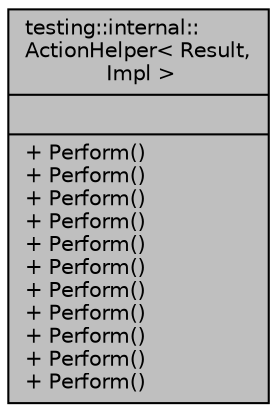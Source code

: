 digraph "testing::internal::ActionHelper&lt; Result, Impl &gt;"
{
  edge [fontname="Helvetica",fontsize="10",labelfontname="Helvetica",labelfontsize="10"];
  node [fontname="Helvetica",fontsize="10",shape=record];
  Node1 [label="{testing::internal::\lActionHelper\< Result,\l Impl \>\n||+ Perform()\l+ Perform()\l+ Perform()\l+ Perform()\l+ Perform()\l+ Perform()\l+ Perform()\l+ Perform()\l+ Perform()\l+ Perform()\l+ Perform()\l}",height=0.2,width=0.4,color="black", fillcolor="grey75", style="filled", fontcolor="black"];
}

